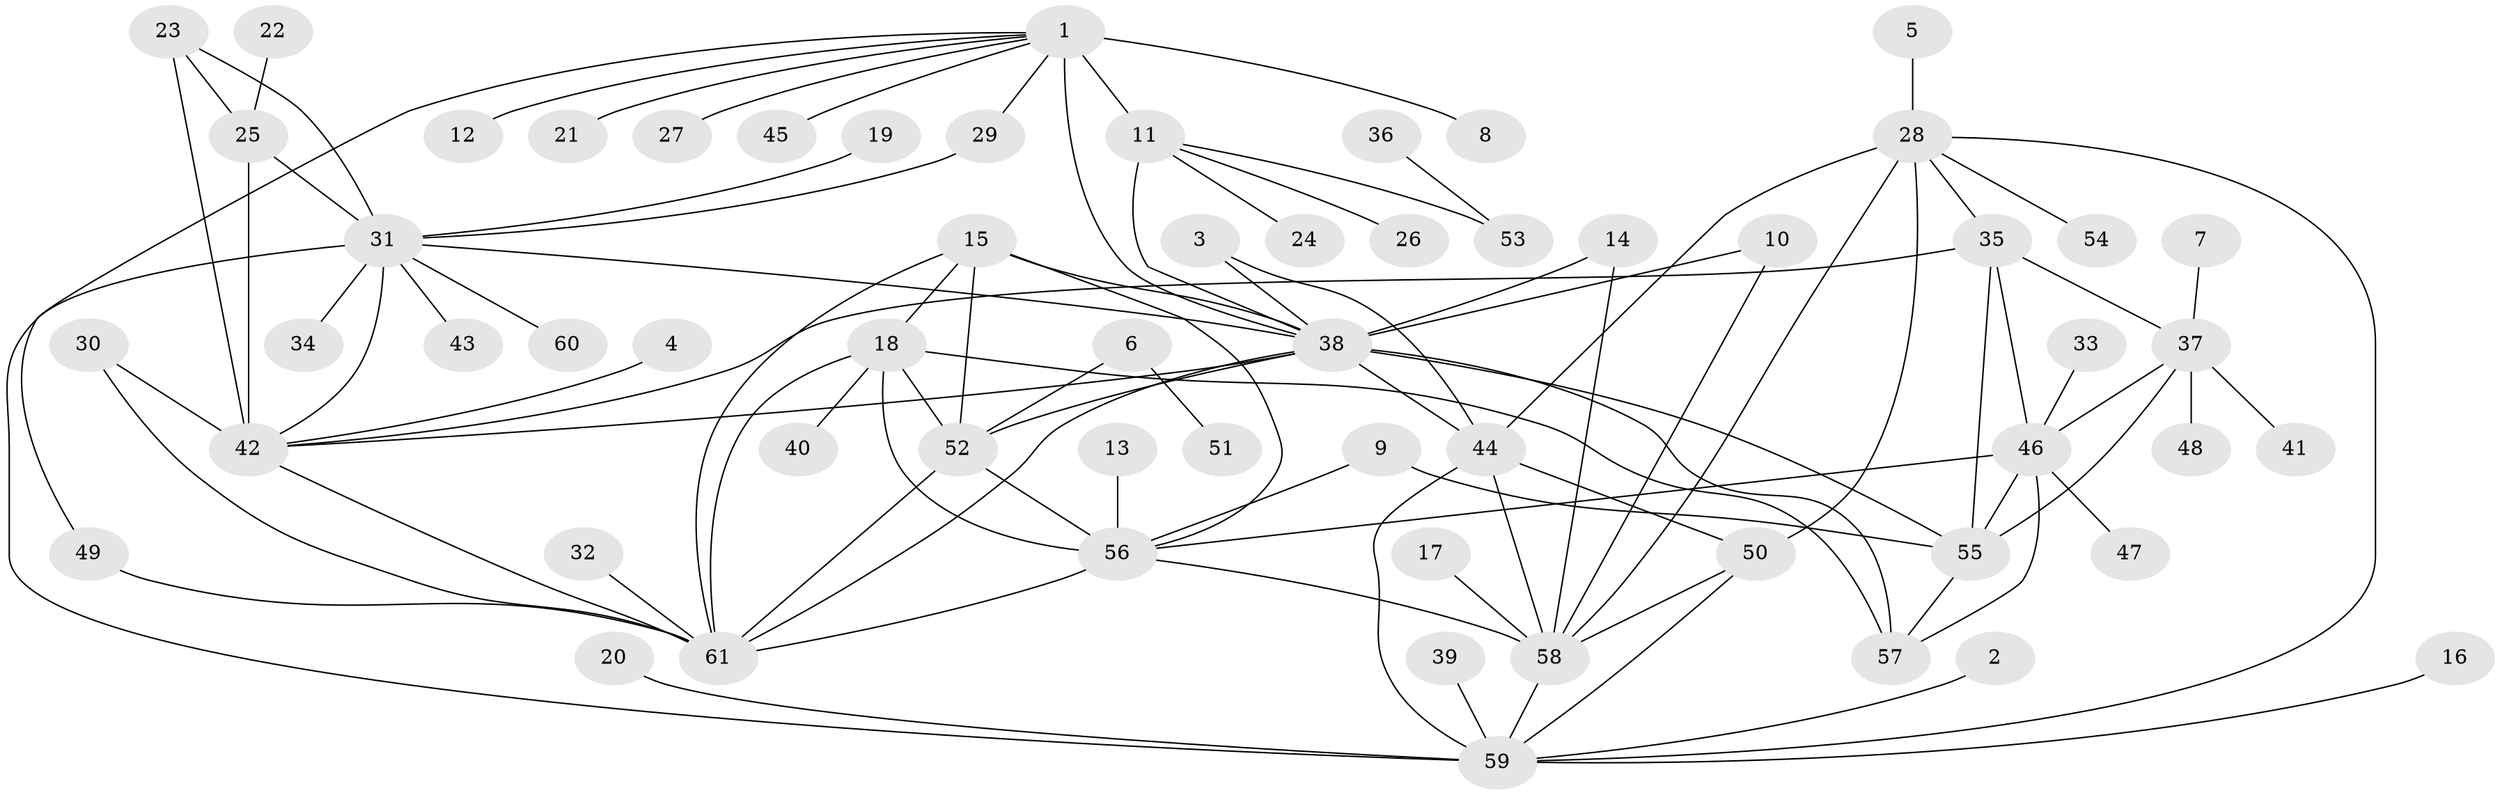 // original degree distribution, {10: 0.02459016393442623, 12: 0.01639344262295082, 6: 0.04918032786885246, 11: 0.00819672131147541, 7: 0.04918032786885246, 8: 0.040983606557377046, 9: 0.03278688524590164, 5: 0.00819672131147541, 14: 0.00819672131147541, 17: 0.00819672131147541, 1: 0.5327868852459017, 2: 0.1885245901639344, 3: 0.01639344262295082, 4: 0.01639344262295082}
// Generated by graph-tools (version 1.1) at 2025/02/03/09/25 03:02:45]
// undirected, 61 vertices, 98 edges
graph export_dot {
graph [start="1"]
  node [color=gray90,style=filled];
  1;
  2;
  3;
  4;
  5;
  6;
  7;
  8;
  9;
  10;
  11;
  12;
  13;
  14;
  15;
  16;
  17;
  18;
  19;
  20;
  21;
  22;
  23;
  24;
  25;
  26;
  27;
  28;
  29;
  30;
  31;
  32;
  33;
  34;
  35;
  36;
  37;
  38;
  39;
  40;
  41;
  42;
  43;
  44;
  45;
  46;
  47;
  48;
  49;
  50;
  51;
  52;
  53;
  54;
  55;
  56;
  57;
  58;
  59;
  60;
  61;
  1 -- 8 [weight=1.0];
  1 -- 11 [weight=4.0];
  1 -- 12 [weight=1.0];
  1 -- 21 [weight=1.0];
  1 -- 27 [weight=1.0];
  1 -- 29 [weight=1.0];
  1 -- 38 [weight=4.0];
  1 -- 45 [weight=1.0];
  1 -- 49 [weight=1.0];
  2 -- 59 [weight=1.0];
  3 -- 38 [weight=1.0];
  3 -- 44 [weight=1.0];
  4 -- 42 [weight=1.0];
  5 -- 28 [weight=1.0];
  6 -- 51 [weight=1.0];
  6 -- 52 [weight=1.0];
  7 -- 37 [weight=1.0];
  9 -- 55 [weight=1.0];
  9 -- 56 [weight=1.0];
  10 -- 38 [weight=1.0];
  10 -- 58 [weight=1.0];
  11 -- 24 [weight=1.0];
  11 -- 26 [weight=1.0];
  11 -- 38 [weight=1.0];
  11 -- 53 [weight=1.0];
  13 -- 56 [weight=1.0];
  14 -- 38 [weight=1.0];
  14 -- 58 [weight=1.0];
  15 -- 18 [weight=1.0];
  15 -- 38 [weight=1.0];
  15 -- 52 [weight=1.0];
  15 -- 56 [weight=2.0];
  15 -- 61 [weight=1.0];
  16 -- 59 [weight=1.0];
  17 -- 58 [weight=1.0];
  18 -- 40 [weight=1.0];
  18 -- 52 [weight=1.0];
  18 -- 56 [weight=2.0];
  18 -- 57 [weight=1.0];
  18 -- 61 [weight=1.0];
  19 -- 31 [weight=1.0];
  20 -- 59 [weight=1.0];
  22 -- 25 [weight=1.0];
  23 -- 25 [weight=2.0];
  23 -- 31 [weight=2.0];
  23 -- 42 [weight=4.0];
  25 -- 31 [weight=1.0];
  25 -- 42 [weight=2.0];
  28 -- 35 [weight=1.0];
  28 -- 44 [weight=2.0];
  28 -- 50 [weight=1.0];
  28 -- 54 [weight=1.0];
  28 -- 58 [weight=1.0];
  28 -- 59 [weight=1.0];
  29 -- 31 [weight=1.0];
  30 -- 42 [weight=1.0];
  30 -- 61 [weight=1.0];
  31 -- 34 [weight=1.0];
  31 -- 38 [weight=1.0];
  31 -- 42 [weight=2.0];
  31 -- 43 [weight=1.0];
  31 -- 59 [weight=1.0];
  31 -- 60 [weight=1.0];
  32 -- 61 [weight=1.0];
  33 -- 46 [weight=1.0];
  35 -- 37 [weight=1.0];
  35 -- 42 [weight=1.0];
  35 -- 46 [weight=3.0];
  35 -- 55 [weight=1.0];
  36 -- 53 [weight=1.0];
  37 -- 41 [weight=1.0];
  37 -- 46 [weight=3.0];
  37 -- 48 [weight=1.0];
  37 -- 55 [weight=1.0];
  38 -- 42 [weight=1.0];
  38 -- 44 [weight=1.0];
  38 -- 52 [weight=1.0];
  38 -- 55 [weight=1.0];
  38 -- 57 [weight=1.0];
  38 -- 61 [weight=1.0];
  39 -- 59 [weight=1.0];
  42 -- 61 [weight=1.0];
  44 -- 50 [weight=2.0];
  44 -- 58 [weight=2.0];
  44 -- 59 [weight=2.0];
  46 -- 47 [weight=1.0];
  46 -- 55 [weight=3.0];
  46 -- 56 [weight=1.0];
  46 -- 57 [weight=1.0];
  49 -- 61 [weight=1.0];
  50 -- 58 [weight=1.0];
  50 -- 59 [weight=1.0];
  52 -- 56 [weight=2.0];
  52 -- 61 [weight=1.0];
  55 -- 57 [weight=1.0];
  56 -- 58 [weight=1.0];
  56 -- 61 [weight=2.0];
  58 -- 59 [weight=1.0];
}
